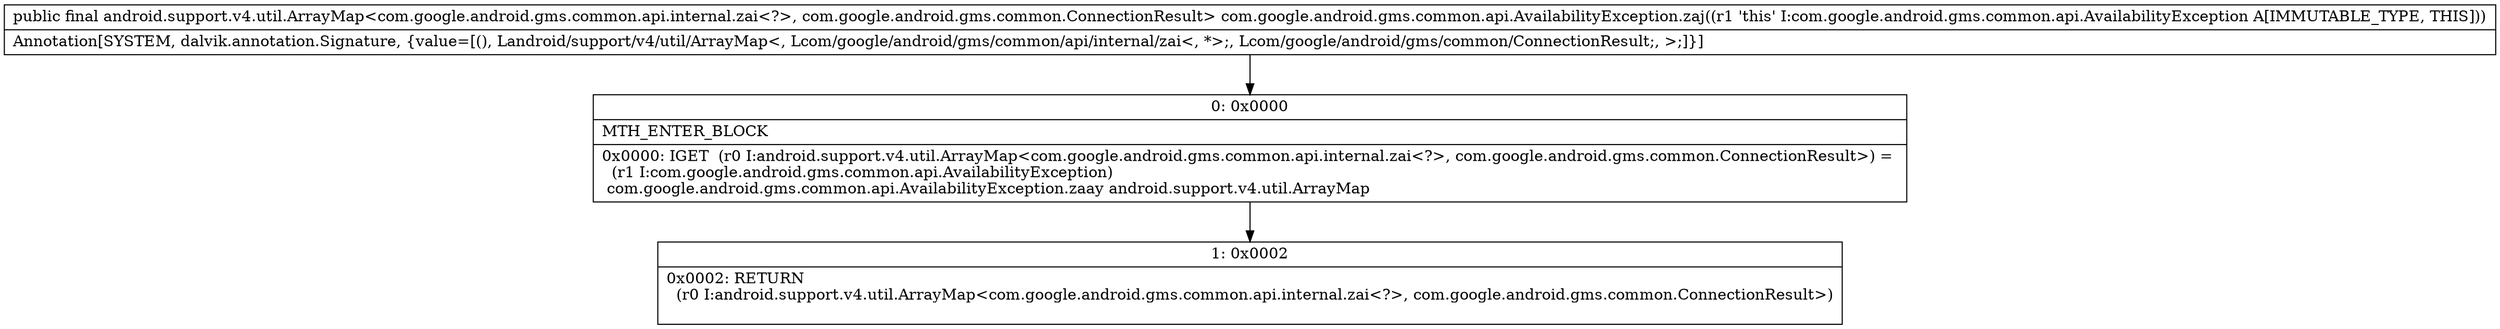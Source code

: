 digraph "CFG forcom.google.android.gms.common.api.AvailabilityException.zaj()Landroid\/support\/v4\/util\/ArrayMap;" {
Node_0 [shape=record,label="{0\:\ 0x0000|MTH_ENTER_BLOCK\l|0x0000: IGET  (r0 I:android.support.v4.util.ArrayMap\<com.google.android.gms.common.api.internal.zai\<?\>, com.google.android.gms.common.ConnectionResult\>) = \l  (r1 I:com.google.android.gms.common.api.AvailabilityException)\l com.google.android.gms.common.api.AvailabilityException.zaay android.support.v4.util.ArrayMap \l}"];
Node_1 [shape=record,label="{1\:\ 0x0002|0x0002: RETURN  \l  (r0 I:android.support.v4.util.ArrayMap\<com.google.android.gms.common.api.internal.zai\<?\>, com.google.android.gms.common.ConnectionResult\>)\l \l}"];
MethodNode[shape=record,label="{public final android.support.v4.util.ArrayMap\<com.google.android.gms.common.api.internal.zai\<?\>, com.google.android.gms.common.ConnectionResult\> com.google.android.gms.common.api.AvailabilityException.zaj((r1 'this' I:com.google.android.gms.common.api.AvailabilityException A[IMMUTABLE_TYPE, THIS]))  | Annotation[SYSTEM, dalvik.annotation.Signature, \{value=[(), Landroid\/support\/v4\/util\/ArrayMap\<, Lcom\/google\/android\/gms\/common\/api\/internal\/zai\<, *\>;, Lcom\/google\/android\/gms\/common\/ConnectionResult;, \>;]\}]\l}"];
MethodNode -> Node_0;
Node_0 -> Node_1;
}

